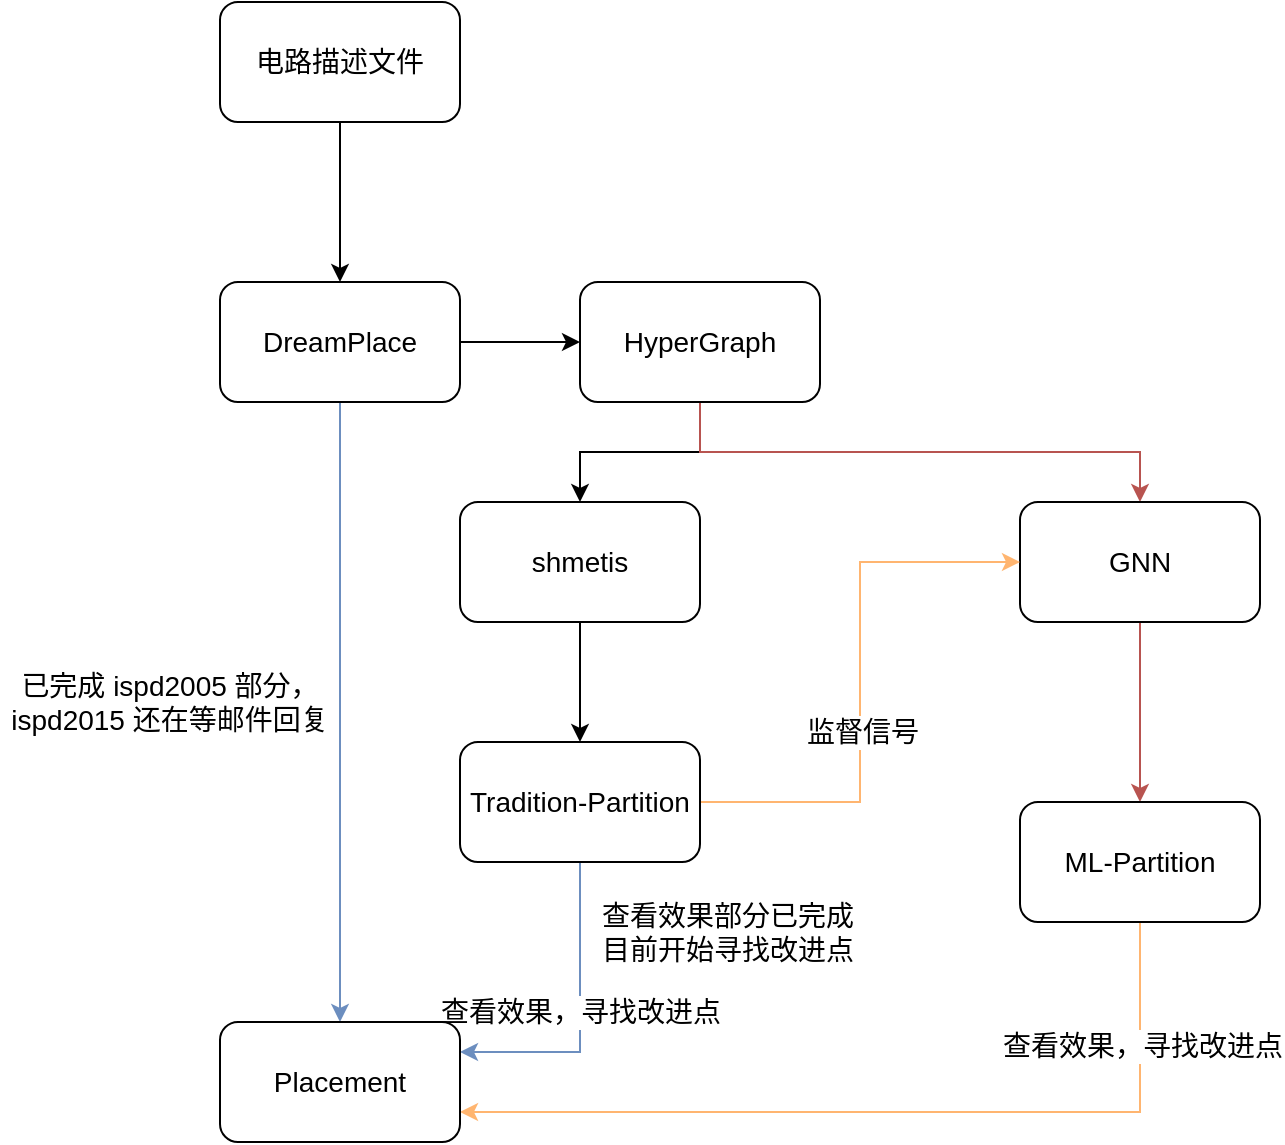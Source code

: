 <mxfile>
    <diagram name="第 1 页" id="KRICXccTtEtal8VeHXVG">
        <mxGraphModel dx="768" dy="627" grid="1" gridSize="10" guides="1" tooltips="1" connect="1" arrows="1" fold="1" page="1" pageScale="1" pageWidth="827" pageHeight="1169" math="0" shadow="0">
            <root>
                <mxCell id="0"/>
                <mxCell id="1" parent="0"/>
                <mxCell id="qEawOvrPbvvHzvwFR9lG-12" style="edgeStyle=orthogonalEdgeStyle;rounded=0;orthogonalLoop=1;jettySize=auto;html=1;exitX=1;exitY=0.5;exitDx=0;exitDy=0;entryX=0;entryY=0.5;entryDx=0;entryDy=0;fontSize=14;" parent="1" source="qEawOvrPbvvHzvwFR9lG-1" target="qEawOvrPbvvHzvwFR9lG-3" edge="1">
                    <mxGeometry relative="1" as="geometry"/>
                </mxCell>
                <mxCell id="qEawOvrPbvvHzvwFR9lG-17" style="edgeStyle=orthogonalEdgeStyle;rounded=0;orthogonalLoop=1;jettySize=auto;html=1;exitX=0.5;exitY=1;exitDx=0;exitDy=0;entryX=0.5;entryY=0;entryDx=0;entryDy=0;fontSize=14;fillColor=#dae8fc;strokeColor=#6c8ebf;" parent="1" source="qEawOvrPbvvHzvwFR9lG-1" target="qEawOvrPbvvHzvwFR9lG-8" edge="1">
                    <mxGeometry relative="1" as="geometry"/>
                </mxCell>
                <mxCell id="qEawOvrPbvvHzvwFR9lG-1" value="DreamPlace" style="rounded=1;whiteSpace=wrap;html=1;fontSize=14;" parent="1" vertex="1">
                    <mxGeometry x="160" y="200" width="120" height="60" as="geometry"/>
                </mxCell>
                <mxCell id="qEawOvrPbvvHzvwFR9lG-15" style="edgeStyle=orthogonalEdgeStyle;rounded=0;orthogonalLoop=1;jettySize=auto;html=1;exitX=0.5;exitY=1;exitDx=0;exitDy=0;entryX=0.5;entryY=0;entryDx=0;entryDy=0;fontSize=14;" parent="1" source="qEawOvrPbvvHzvwFR9lG-2" target="qEawOvrPbvvHzvwFR9lG-6" edge="1">
                    <mxGeometry relative="1" as="geometry"/>
                </mxCell>
                <mxCell id="qEawOvrPbvvHzvwFR9lG-2" value="shmetis" style="rounded=1;whiteSpace=wrap;html=1;fontSize=14;" parent="1" vertex="1">
                    <mxGeometry x="280" y="310" width="120" height="60" as="geometry"/>
                </mxCell>
                <mxCell id="qEawOvrPbvvHzvwFR9lG-13" style="edgeStyle=orthogonalEdgeStyle;rounded=0;orthogonalLoop=1;jettySize=auto;html=1;exitX=0.5;exitY=1;exitDx=0;exitDy=0;entryX=0.5;entryY=0;entryDx=0;entryDy=0;fontSize=14;" parent="1" source="qEawOvrPbvvHzvwFR9lG-3" target="qEawOvrPbvvHzvwFR9lG-2" edge="1">
                    <mxGeometry relative="1" as="geometry"/>
                </mxCell>
                <mxCell id="qEawOvrPbvvHzvwFR9lG-14" style="edgeStyle=orthogonalEdgeStyle;rounded=0;orthogonalLoop=1;jettySize=auto;html=1;exitX=0.5;exitY=1;exitDx=0;exitDy=0;entryX=0.5;entryY=0;entryDx=0;entryDy=0;fontSize=14;fillColor=#f8cecc;strokeColor=#b85450;" parent="1" source="qEawOvrPbvvHzvwFR9lG-3" target="qEawOvrPbvvHzvwFR9lG-5" edge="1">
                    <mxGeometry relative="1" as="geometry"/>
                </mxCell>
                <mxCell id="qEawOvrPbvvHzvwFR9lG-3" value="HyperGraph" style="rounded=1;whiteSpace=wrap;html=1;fontSize=14;" parent="1" vertex="1">
                    <mxGeometry x="340" y="200" width="120" height="60" as="geometry"/>
                </mxCell>
                <mxCell id="qEawOvrPbvvHzvwFR9lG-10" style="rounded=0;orthogonalLoop=1;jettySize=auto;html=1;exitX=0.5;exitY=1;exitDx=0;exitDy=0;entryX=0.5;entryY=0;entryDx=0;entryDy=0;fontSize=14;" parent="1" source="qEawOvrPbvvHzvwFR9lG-4" target="qEawOvrPbvvHzvwFR9lG-1" edge="1">
                    <mxGeometry relative="1" as="geometry"/>
                </mxCell>
                <mxCell id="qEawOvrPbvvHzvwFR9lG-4" value="电路描述文件" style="rounded=1;whiteSpace=wrap;html=1;fontSize=14;" parent="1" vertex="1">
                    <mxGeometry x="160" y="60" width="120" height="60" as="geometry"/>
                </mxCell>
                <mxCell id="qEawOvrPbvvHzvwFR9lG-16" style="edgeStyle=orthogonalEdgeStyle;rounded=0;orthogonalLoop=1;jettySize=auto;html=1;exitX=0.5;exitY=1;exitDx=0;exitDy=0;entryX=0.5;entryY=0;entryDx=0;entryDy=0;fontSize=14;fillColor=#f8cecc;strokeColor=#b85450;" parent="1" source="qEawOvrPbvvHzvwFR9lG-5" target="qEawOvrPbvvHzvwFR9lG-7" edge="1">
                    <mxGeometry relative="1" as="geometry"/>
                </mxCell>
                <mxCell id="qEawOvrPbvvHzvwFR9lG-5" value="GNN" style="rounded=1;whiteSpace=wrap;html=1;fontSize=14;" parent="1" vertex="1">
                    <mxGeometry x="560" y="310" width="120" height="60" as="geometry"/>
                </mxCell>
                <mxCell id="qEawOvrPbvvHzvwFR9lG-18" style="edgeStyle=orthogonalEdgeStyle;rounded=0;orthogonalLoop=1;jettySize=auto;html=1;exitX=0.5;exitY=1;exitDx=0;exitDy=0;entryX=1;entryY=0.25;entryDx=0;entryDy=0;fontSize=14;fillColor=#dae8fc;strokeColor=#6c8ebf;" parent="1" source="qEawOvrPbvvHzvwFR9lG-6" target="qEawOvrPbvvHzvwFR9lG-8" edge="1">
                    <mxGeometry relative="1" as="geometry"/>
                </mxCell>
                <mxCell id="qEawOvrPbvvHzvwFR9lG-28" value="查看效果，寻找改进点" style="edgeLabel;html=1;align=center;verticalAlign=middle;resizable=0;points=[];fontSize=14;" parent="qEawOvrPbvvHzvwFR9lG-18" vertex="1" connectable="0">
                    <mxGeometry x="-0.037" relative="1" as="geometry">
                        <mxPoint as="offset"/>
                    </mxGeometry>
                </mxCell>
                <mxCell id="qEawOvrPbvvHzvwFR9lG-20" style="edgeStyle=orthogonalEdgeStyle;rounded=0;orthogonalLoop=1;jettySize=auto;html=1;exitX=1;exitY=0.5;exitDx=0;exitDy=0;entryX=0;entryY=0.5;entryDx=0;entryDy=0;fontSize=14;fillColor=#f8cecc;strokeColor=#FFB570;" parent="1" source="qEawOvrPbvvHzvwFR9lG-6" target="qEawOvrPbvvHzvwFR9lG-5" edge="1">
                    <mxGeometry relative="1" as="geometry"/>
                </mxCell>
                <mxCell id="qEawOvrPbvvHzvwFR9lG-31" value="监督信号" style="edgeLabel;html=1;align=center;verticalAlign=middle;resizable=0;points=[];fontSize=14;" parent="qEawOvrPbvvHzvwFR9lG-20" vertex="1" connectable="0">
                    <mxGeometry x="-0.176" y="-1" relative="1" as="geometry">
                        <mxPoint as="offset"/>
                    </mxGeometry>
                </mxCell>
                <mxCell id="qEawOvrPbvvHzvwFR9lG-6" value="Tradition-Partition" style="rounded=1;whiteSpace=wrap;html=1;fontSize=14;" parent="1" vertex="1">
                    <mxGeometry x="280" y="430" width="120" height="60" as="geometry"/>
                </mxCell>
                <mxCell id="qEawOvrPbvvHzvwFR9lG-19" style="edgeStyle=orthogonalEdgeStyle;rounded=0;orthogonalLoop=1;jettySize=auto;html=1;exitX=0.5;exitY=1;exitDx=0;exitDy=0;entryX=1;entryY=0.75;entryDx=0;entryDy=0;fontSize=14;fillColor=#f8cecc;strokeColor=#FFB570;" parent="1" source="qEawOvrPbvvHzvwFR9lG-7" target="qEawOvrPbvvHzvwFR9lG-8" edge="1">
                    <mxGeometry relative="1" as="geometry"/>
                </mxCell>
                <mxCell id="qEawOvrPbvvHzvwFR9lG-30" value="查看效果，寻找改进点" style="edgeLabel;html=1;align=center;verticalAlign=middle;resizable=0;points=[];fontSize=14;" parent="qEawOvrPbvvHzvwFR9lG-19" vertex="1" connectable="0">
                    <mxGeometry x="-0.717" y="1" relative="1" as="geometry">
                        <mxPoint as="offset"/>
                    </mxGeometry>
                </mxCell>
                <mxCell id="qEawOvrPbvvHzvwFR9lG-7" value="ML-Partition" style="rounded=1;whiteSpace=wrap;html=1;fontSize=14;" parent="1" vertex="1">
                    <mxGeometry x="560" y="460" width="120" height="60" as="geometry"/>
                </mxCell>
                <mxCell id="qEawOvrPbvvHzvwFR9lG-8" value="Placement" style="rounded=1;whiteSpace=wrap;html=1;fontSize=14;" parent="1" vertex="1">
                    <mxGeometry x="160" y="570" width="120" height="60" as="geometry"/>
                </mxCell>
                <mxCell id="2" value="已完成 ispd2005 部分，ispd2015 还在等邮件回复" style="text;html=1;strokeColor=none;fillColor=none;align=center;verticalAlign=middle;whiteSpace=wrap;rounded=0;fontSize=14;" vertex="1" parent="1">
                    <mxGeometry x="50" y="380" width="170" height="60" as="geometry"/>
                </mxCell>
                <mxCell id="4" value="查看效果部分已完成&lt;br style=&quot;font-size: 14px;&quot;&gt;目前开始寻找改进点" style="text;html=1;strokeColor=none;fillColor=none;align=center;verticalAlign=middle;whiteSpace=wrap;rounded=0;fontSize=14;" vertex="1" parent="1">
                    <mxGeometry x="334" y="490" width="160" height="70" as="geometry"/>
                </mxCell>
            </root>
        </mxGraphModel>
    </diagram>
</mxfile>